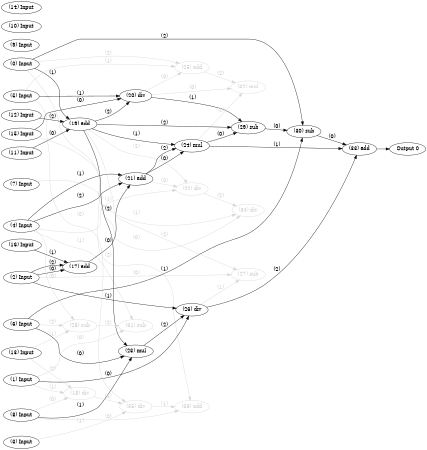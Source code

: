 digraph NeuralNetwork {
rankdir=LR;
size="4,3";
center = true;
node0 [label="(0) Input", color=black, labelfontcolor=black, fontcolor=black];
node1 [label="(1) Input", color=black, labelfontcolor=black, fontcolor=black];
node2 [label="(2) Input", color=black, labelfontcolor=black, fontcolor=black];
node3 [label="(3) Input", color=black, labelfontcolor=black, fontcolor=black];
node4 [label="(4) Input", color=black, labelfontcolor=black, fontcolor=black];
node5 [label="(5) Input", color=black, labelfontcolor=black, fontcolor=black];
node6 [label="(6) Input", color=black, labelfontcolor=black, fontcolor=black];
node7 [label="(7) Input", color=black, labelfontcolor=black, fontcolor=black];
node8 [label="(8) Input", color=black, labelfontcolor=black, fontcolor=black];
node9 [label="(9) Input", color=black, labelfontcolor=black, fontcolor=black];
node10 [label="(10) Input", color=black, labelfontcolor=black, fontcolor=black];
node11 [label="(11) Input", color=black, labelfontcolor=black, fontcolor=black];
node12 [label="(12) Input", color=black, labelfontcolor=black, fontcolor=black];
node13 [label="(13) Input", color=black, labelfontcolor=black, fontcolor=black];
node14 [label="(14) Input", color=black, labelfontcolor=black, fontcolor=black];
node15 [label="(15) Input", color=black, labelfontcolor=black, fontcolor=black];
node16 [label="(16) Input", color=black, labelfontcolor=black, fontcolor=black];
node17 [label="(17) add", color=black, labelfontcolor=black, fontcolor=black];
node2 -> node17 [label=" (0)", labelfontcolor=black, fontcolor=black, bold=true, color=black];
node16 -> node17 [label=" (1)", labelfontcolor=black, fontcolor=black, bold=true, color=black];
node2 -> node17 [label=" (2)", labelfontcolor=black, fontcolor=black, bold=true, color=black];
node18 [label="(18) div", color=lightgrey, labelfontcolor=lightgrey, fontcolor=lightgrey];
node8 -> node18 [label=" (0)", labelfontcolor=lightgrey, fontcolor=lightgrey, bold=true, color=lightgrey];
node1 -> node18 [label=" (1)", labelfontcolor=lightgrey, fontcolor=lightgrey, bold=true, color=lightgrey];
node13 -> node18 [label=" (2)", labelfontcolor=lightgrey, fontcolor=lightgrey, bold=true, color=lightgrey];
node19 [label="(19) add", color=black, labelfontcolor=black, fontcolor=black];
node11 -> node19 [label=" (0)", labelfontcolor=black, fontcolor=black, bold=true, color=black];
node0 -> node19 [label=" (1)", labelfontcolor=black, fontcolor=black, bold=true, color=black];
node12 -> node19 [label=" (2)", labelfontcolor=black, fontcolor=black, bold=true, color=black];
node20 [label="(20) div", color=black, labelfontcolor=black, fontcolor=black];
node15 -> node20 [label=" (0)", labelfontcolor=black, fontcolor=black, bold=true, color=black];
node5 -> node20 [label=" (1)", labelfontcolor=black, fontcolor=black, bold=true, color=black];
node19 -> node20 [label=" (2)", labelfontcolor=black, fontcolor=black, bold=true, color=black];
node21 [label="(21) add", color=black, labelfontcolor=black, fontcolor=black];
node17 -> node21 [label=" (0)", labelfontcolor=black, fontcolor=black, bold=true, color=black];
node4 -> node21 [label=" (1)", labelfontcolor=black, fontcolor=black, bold=true, color=black];
node4 -> node21 [label=" (2)", labelfontcolor=black, fontcolor=black, bold=true, color=black];
node22 [label="(22) div", color=lightgrey, labelfontcolor=lightgrey, fontcolor=lightgrey];
node21 -> node22 [label=" (0)", labelfontcolor=lightgrey, fontcolor=lightgrey, bold=true, color=lightgrey];
node4 -> node22 [label=" (1)", labelfontcolor=lightgrey, fontcolor=lightgrey, bold=true, color=lightgrey];
node19 -> node22 [label=" (2)", labelfontcolor=lightgrey, fontcolor=lightgrey, bold=true, color=lightgrey];
node23 [label="(23) mul", color=black, labelfontcolor=black, fontcolor=black];
node6 -> node23 [label=" (0)", labelfontcolor=black, fontcolor=black, bold=true, color=black];
node8 -> node23 [label=" (1)", labelfontcolor=black, fontcolor=black, bold=true, color=black];
node19 -> node23 [label=" (2)", labelfontcolor=black, fontcolor=black, bold=true, color=black];
node24 [label="(24) mul", color=black, labelfontcolor=black, fontcolor=black];
node21 -> node24 [label=" (0)", labelfontcolor=black, fontcolor=black, bold=true, color=black];
node19 -> node24 [label=" (1)", labelfontcolor=black, fontcolor=black, bold=true, color=black];
node21 -> node24 [label=" (2)", labelfontcolor=black, fontcolor=black, bold=true, color=black];
node25 [label="(25) add", color=lightgrey, labelfontcolor=lightgrey, fontcolor=lightgrey];
node20 -> node25 [label=" (0)", labelfontcolor=lightgrey, fontcolor=lightgrey, bold=true, color=lightgrey];
node5 -> node25 [label=" (1)", labelfontcolor=lightgrey, fontcolor=lightgrey, bold=true, color=lightgrey];
node0 -> node25 [label=" (2)", labelfontcolor=lightgrey, fontcolor=lightgrey, bold=true, color=lightgrey];
node26 [label="(26) div", color=black, labelfontcolor=black, fontcolor=black];
node1 -> node26 [label=" (0)", labelfontcolor=black, fontcolor=black, bold=true, color=black];
node2 -> node26 [label=" (1)", labelfontcolor=black, fontcolor=black, bold=true, color=black];
node23 -> node26 [label=" (2)", labelfontcolor=black, fontcolor=black, bold=true, color=black];
node27 [label="(27) sub", color=lightgrey, labelfontcolor=lightgrey, fontcolor=lightgrey];
node2 -> node27 [label=" (0)", labelfontcolor=lightgrey, fontcolor=lightgrey, bold=true, color=lightgrey];
node26 -> node27 [label=" (1)", labelfontcolor=lightgrey, fontcolor=lightgrey, bold=true, color=lightgrey];
node19 -> node27 [label=" (2)", labelfontcolor=lightgrey, fontcolor=lightgrey, bold=true, color=lightgrey];
node28 [label="(28) sub", color=lightgrey, labelfontcolor=lightgrey, fontcolor=lightgrey];
node4 -> node28 [label=" (0)", labelfontcolor=lightgrey, fontcolor=lightgrey, bold=true, color=lightgrey];
node13 -> node28 [label=" (1)", labelfontcolor=lightgrey, fontcolor=lightgrey, bold=true, color=lightgrey];
node6 -> node28 [label=" (2)", labelfontcolor=lightgrey, fontcolor=lightgrey, bold=true, color=lightgrey];
node29 [label="(29) sub", color=black, labelfontcolor=black, fontcolor=black];
node24 -> node29 [label=" (0)", labelfontcolor=black, fontcolor=black, bold=true, color=black];
node20 -> node29 [label=" (1)", labelfontcolor=black, fontcolor=black, bold=true, color=black];
node19 -> node29 [label=" (2)", labelfontcolor=black, fontcolor=black, bold=true, color=black];
node30 [label="(30) sub", color=black, labelfontcolor=black, fontcolor=black];
node29 -> node30 [label=" (0)", labelfontcolor=black, fontcolor=black, bold=true, color=black];
node6 -> node30 [label=" (1)", labelfontcolor=black, fontcolor=black, bold=true, color=black];
node0 -> node30 [label=" (2)", labelfontcolor=black, fontcolor=black, bold=true, color=black];
node31 [label="(31) sub", color=lightgrey, labelfontcolor=lightgrey, fontcolor=lightgrey];
node1 -> node31 [label=" (0)", labelfontcolor=lightgrey, fontcolor=lightgrey, bold=true, color=lightgrey];
node4 -> node31 [label=" (1)", labelfontcolor=lightgrey, fontcolor=lightgrey, bold=true, color=lightgrey];
node28 -> node31 [label=" (2)", labelfontcolor=lightgrey, fontcolor=lightgrey, bold=true, color=lightgrey];
node32 [label="(32) mul", color=lightgrey, labelfontcolor=lightgrey, fontcolor=lightgrey];
node20 -> node32 [label=" (0)", labelfontcolor=lightgrey, fontcolor=lightgrey, bold=true, color=lightgrey];
node24 -> node32 [label=" (1)", labelfontcolor=lightgrey, fontcolor=lightgrey, bold=true, color=lightgrey];
node25 -> node32 [label=" (2)", labelfontcolor=lightgrey, fontcolor=lightgrey, bold=true, color=lightgrey];
node33 [label="(33) add", color=black, labelfontcolor=black, fontcolor=black];
node30 -> node33 [label=" (0)", labelfontcolor=black, fontcolor=black, bold=true, color=black];
node24 -> node33 [label=" (1)", labelfontcolor=black, fontcolor=black, bold=true, color=black];
node26 -> node33 [label=" (2)", labelfontcolor=black, fontcolor=black, bold=true, color=black];
node34 [label="(34) div", color=lightgrey, labelfontcolor=lightgrey, fontcolor=lightgrey];
node7 -> node34 [label=" (0)", labelfontcolor=lightgrey, fontcolor=lightgrey, bold=true, color=lightgrey];
node15 -> node34 [label=" (1)", labelfontcolor=lightgrey, fontcolor=lightgrey, bold=true, color=lightgrey];
node22 -> node34 [label=" (2)", labelfontcolor=lightgrey, fontcolor=lightgrey, bold=true, color=lightgrey];
node35 [label="(35) div", color=lightgrey, labelfontcolor=lightgrey, fontcolor=lightgrey];
node5 -> node35 [label=" (0)", labelfontcolor=lightgrey, fontcolor=lightgrey, bold=true, color=lightgrey];
node3 -> node35 [label=" (1)", labelfontcolor=lightgrey, fontcolor=lightgrey, bold=true, color=lightgrey];
node18 -> node35 [label=" (2)", labelfontcolor=lightgrey, fontcolor=lightgrey, bold=true, color=lightgrey];
node36 [label="(36) add", color=lightgrey, labelfontcolor=lightgrey, fontcolor=lightgrey];
node8 -> node36 [label=" (0)", labelfontcolor=lightgrey, fontcolor=lightgrey, bold=true, color=lightgrey];
node35 -> node36 [label=" (1)", labelfontcolor=lightgrey, fontcolor=lightgrey, bold=true, color=lightgrey];
node0 -> node36 [label=" (2)", labelfontcolor=lightgrey, fontcolor=lightgrey, bold=true, color=lightgrey];
node37 [label="Output 0", color=black, labelfontcolor=black, fontcolor=black];
node33 -> node37 [labelfontcolor=black, fontcolor=black, bold=true, color=black];
{ rank = source; "node0"; "node1"; "node2"; "node3"; "node4"; "node5"; "node6"; "node7"; "node8"; "node9"; "node10"; "node11"; "node12"; "node13"; "node14"; "node15"; "node16"; }
{ rank = max;"node37"; }
}